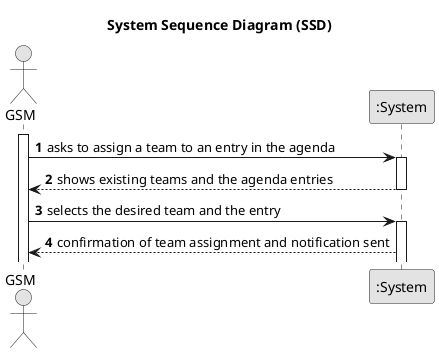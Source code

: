 @startuml
skinparam monochrome true
skinparam packageStyle rectangle
skinparam shadowing false

title System Sequence Diagram (SSD)

autonumber

actor "GSM" as GSM
participant ":System" as System

activate GSM

    GSM -> System : asks to assign a team to an entry in the agenda
    activate System

    System --> GSM : shows existing teams and the agenda entries
    deactivate System

    GSM -> System : selects the desired team and the entry
    activate System

    System --> GSM : confirmation of team assignment and notification sent

@enduml